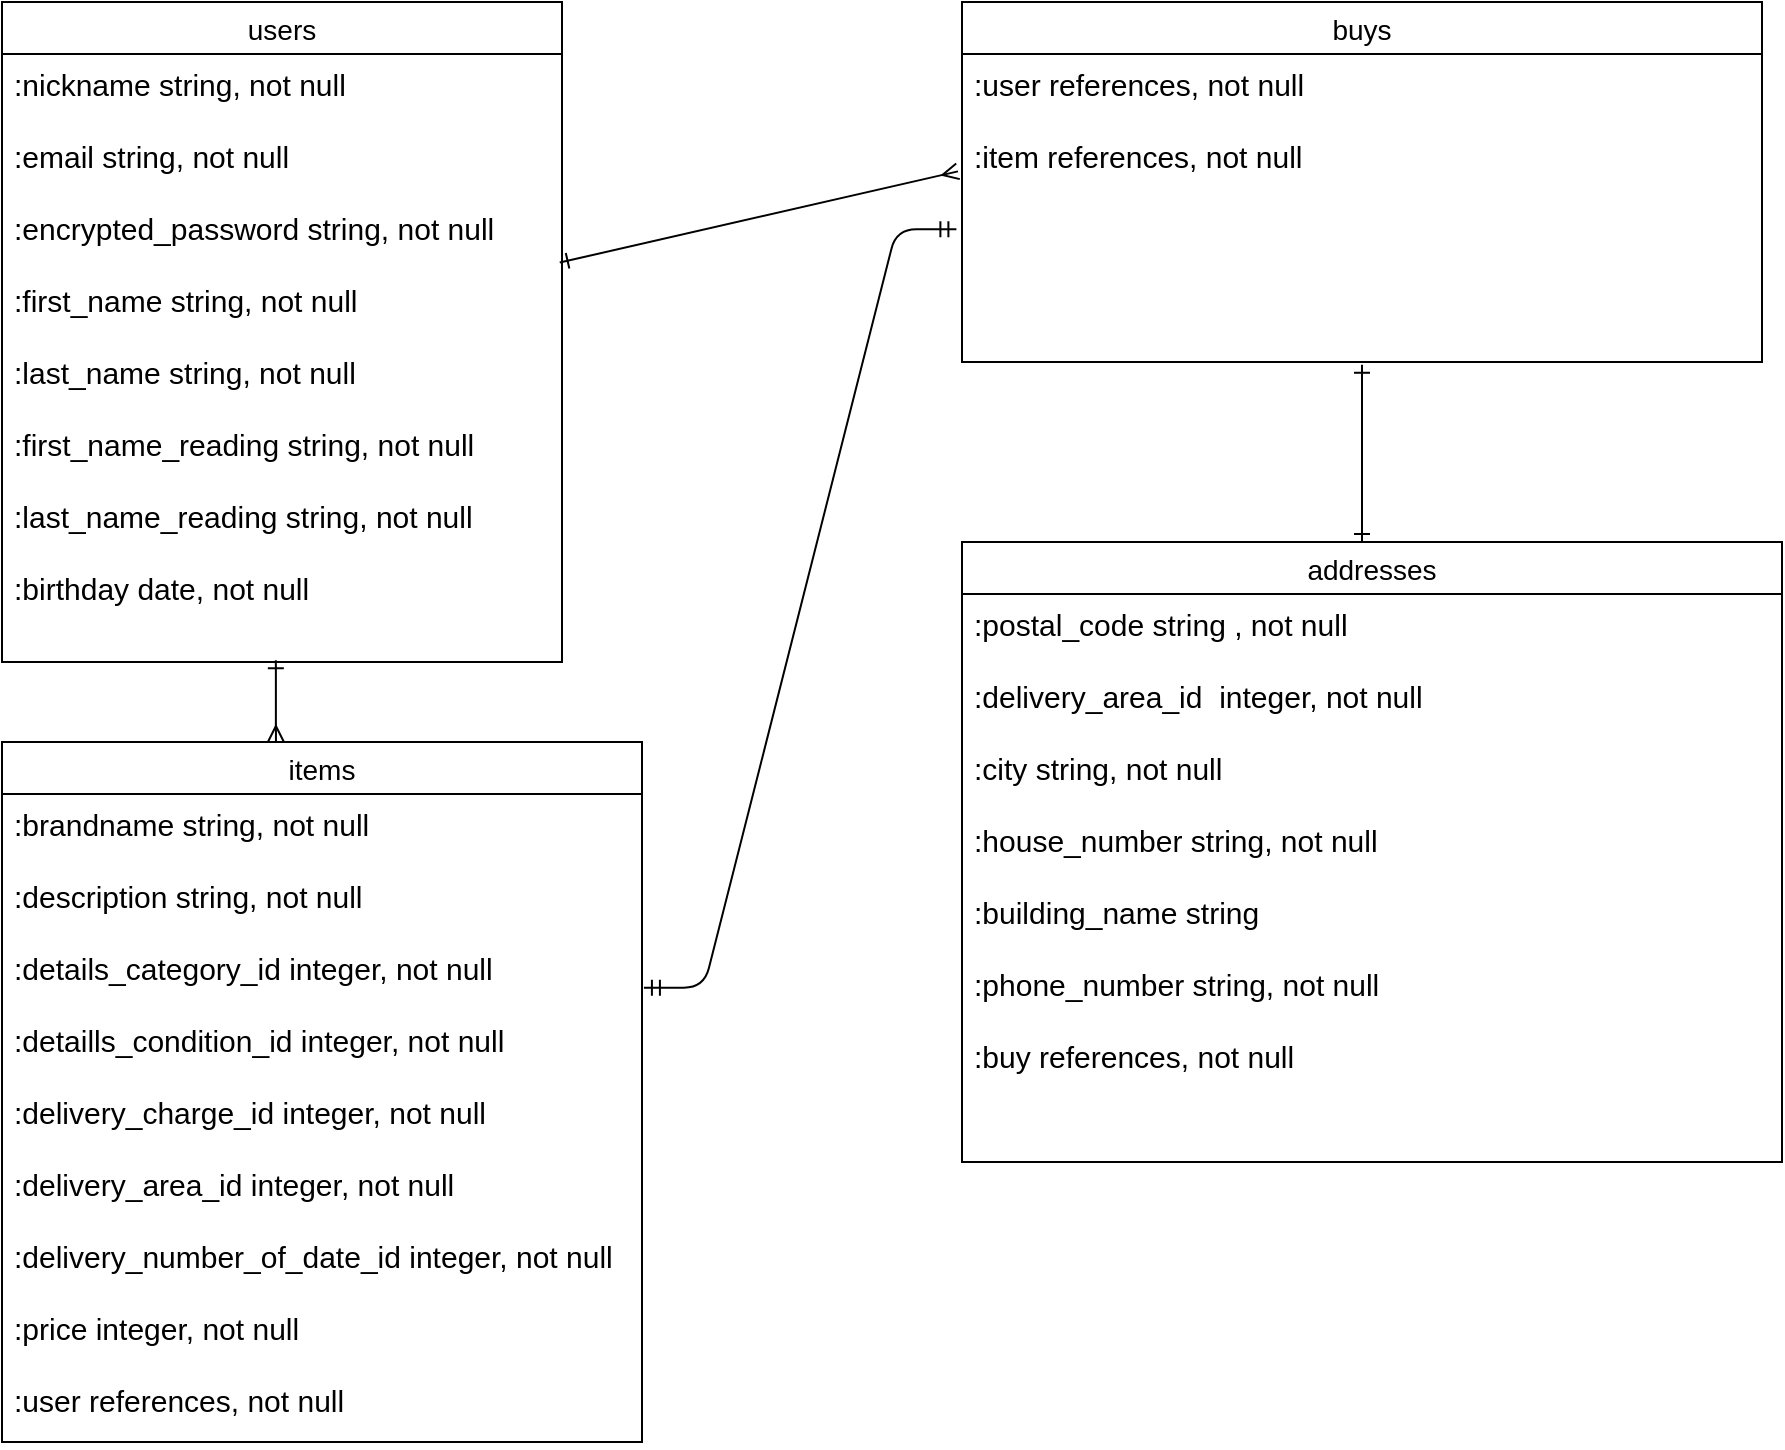 <mxfile>
    <diagram id="FYxpz3a2YtuOV7k_-_LT" name="ページ1">
        <mxGraphModel dx="1138" dy="680" grid="1" gridSize="10" guides="1" tooltips="1" connect="1" arrows="1" fold="1" page="1" pageScale="1" pageWidth="1169" pageHeight="827" math="0" shadow="0">
            <root>
                <mxCell id="0"/>
                <mxCell id="1" parent="0"/>
                <mxCell id="109" value="users" style="swimlane;fontStyle=0;childLayout=stackLayout;horizontal=1;startSize=26;horizontalStack=0;resizeParent=1;resizeParentMax=0;resizeLast=0;collapsible=1;marginBottom=0;align=center;fontSize=14;" parent="1" vertex="1">
                    <mxGeometry x="40" y="20" width="280" height="330" as="geometry"/>
                </mxCell>
                <mxCell id="110" value=":nickname string, not null&#10;&#10;:email string, not null&#10;&#10;:encrypted_password string, not null&#10;&#10;:first_name string, not null&#10;&#10;:last_name string, not null&#10;&#10;:first_name_reading string, not null&#10;&#10;:last_name_reading string, not null&#10;&#10;:birthday date, not null" style="text;strokeColor=none;fillColor=none;spacingLeft=4;spacingRight=4;overflow=hidden;rotatable=0;points=[[0,0.5],[1,0.5]];portConstraint=eastwest;fontSize=15;" parent="109" vertex="1">
                    <mxGeometry y="26" width="280" height="304" as="geometry"/>
                </mxCell>
                <mxCell id="117" value="buys" style="swimlane;fontStyle=0;childLayout=stackLayout;horizontal=1;startSize=26;horizontalStack=0;resizeParent=1;resizeParentMax=0;resizeLast=0;collapsible=1;marginBottom=0;align=center;fontSize=14;" parent="1" vertex="1">
                    <mxGeometry x="520" y="20" width="400" height="180" as="geometry"/>
                </mxCell>
                <mxCell id="118" value=":user references, not null&#10;&#10;:item references, not null" style="text;strokeColor=none;fillColor=none;spacingLeft=4;spacingRight=4;overflow=hidden;rotatable=0;points=[[0,0.5],[1,0.5]];portConstraint=eastwest;fontSize=15;" parent="117" vertex="1">
                    <mxGeometry y="26" width="400" height="154" as="geometry"/>
                </mxCell>
                <mxCell id="141" value="" style="endArrow=ERmany;html=1;rounded=0;fontSize=12;strokeColor=default;entryX=-0.005;entryY=0.381;entryDx=0;entryDy=0;entryPerimeter=0;exitX=0.996;exitY=0.343;exitDx=0;exitDy=0;exitPerimeter=0;endFill=0;startArrow=ERone;startFill=0;" parent="1" source="110" target="118" edge="1">
                    <mxGeometry relative="1" as="geometry">
                        <mxPoint x="330" y="170" as="sourcePoint"/>
                        <mxPoint x="380" y="170" as="targetPoint"/>
                    </mxGeometry>
                </mxCell>
                <mxCell id="142" value="" style="endArrow=ERone;html=1;rounded=0;fontSize=12;strokeColor=default;endFill=0;startArrow=ERmany;startFill=0;entryX=0.489;entryY=0.997;entryDx=0;entryDy=0;entryPerimeter=0;exitX=0.428;exitY=0;exitDx=0;exitDy=0;exitPerimeter=0;" parent="1" source="113" edge="1" target="110">
                    <mxGeometry relative="1" as="geometry">
                        <mxPoint x="160" y="320" as="sourcePoint"/>
                        <mxPoint x="160" y="370" as="targetPoint"/>
                    </mxGeometry>
                </mxCell>
                <mxCell id="156" value="addresses" style="swimlane;fontStyle=0;childLayout=stackLayout;horizontal=1;startSize=26;horizontalStack=0;resizeParent=1;resizeParentMax=0;resizeLast=0;collapsible=1;marginBottom=0;align=center;fontSize=14;" parent="1" vertex="1">
                    <mxGeometry x="520" y="290" width="410" height="310" as="geometry"/>
                </mxCell>
                <mxCell id="157" value=":postal_code string , not null&#10;&#10;:delivery_area_id  integer, not null&#10;&#10;:city string, not null&#10;&#10;:house_number string, not null&#10;&#10;:building_name string&#10;&#10;:phone_number string, not null&#10;&#10;:buy references, not null" style="text;strokeColor=none;fillColor=none;spacingLeft=4;spacingRight=4;overflow=hidden;rotatable=0;points=[[0,0.5],[1,0.5]];portConstraint=eastwest;fontSize=15;" parent="156" vertex="1">
                    <mxGeometry y="26" width="410" height="284" as="geometry"/>
                </mxCell>
                <mxCell id="160" value="" style="endArrow=ERone;html=1;rounded=0;fontSize=12;strokeColor=default;exitX=0.5;exitY=1.009;exitDx=0;exitDy=0;exitPerimeter=0;startArrow=ERone;startFill=0;endFill=0;" parent="1" source="118" edge="1">
                    <mxGeometry relative="1" as="geometry">
                        <mxPoint x="390" y="360" as="sourcePoint"/>
                        <mxPoint x="720" y="290" as="targetPoint"/>
                    </mxGeometry>
                </mxCell>
                <mxCell id="113" value="items" style="swimlane;fontStyle=0;childLayout=stackLayout;horizontal=1;startSize=26;horizontalStack=0;resizeParent=1;resizeParentMax=0;resizeLast=0;collapsible=1;marginBottom=0;align=center;fontSize=14;" parent="1" vertex="1">
                    <mxGeometry x="40" y="390" width="320" height="350" as="geometry"/>
                </mxCell>
                <mxCell id="114" value=":brandname string, not null&#10;&#10;:description string, not null&#10;&#10;:details_category_id integer, not null&#10;&#10;:detaills_condition_id integer, not null&#10;&#10;:delivery_charge_id integer, not null&#10;&#10;:delivery_area_id integer, not null&#10;&#10;:delivery_number_of_date_id integer, not null&#10;&#10;:price integer, not null&#10;&#10;:user references, not null" style="text;strokeColor=none;fillColor=none;spacingLeft=4;spacingRight=4;overflow=hidden;rotatable=0;points=[[0,0.5],[1,0.5]];portConstraint=eastwest;fontSize=15;" parent="113" vertex="1">
                    <mxGeometry y="26" width="320" height="324" as="geometry"/>
                </mxCell>
                <mxCell id="161" value="" style="edgeStyle=entityRelationEdgeStyle;fontSize=12;html=1;endArrow=ERmandOne;startArrow=ERmandOne;exitX=1.003;exitY=0.299;exitDx=0;exitDy=0;exitPerimeter=0;entryX=-0.007;entryY=0.569;entryDx=0;entryDy=0;entryPerimeter=0;" edge="1" parent="1" source="114" target="118">
                    <mxGeometry width="100" height="100" relative="1" as="geometry">
                        <mxPoint x="330" y="410" as="sourcePoint"/>
                        <mxPoint x="440" y="260" as="targetPoint"/>
                    </mxGeometry>
                </mxCell>
            </root>
        </mxGraphModel>
    </diagram>
</mxfile>